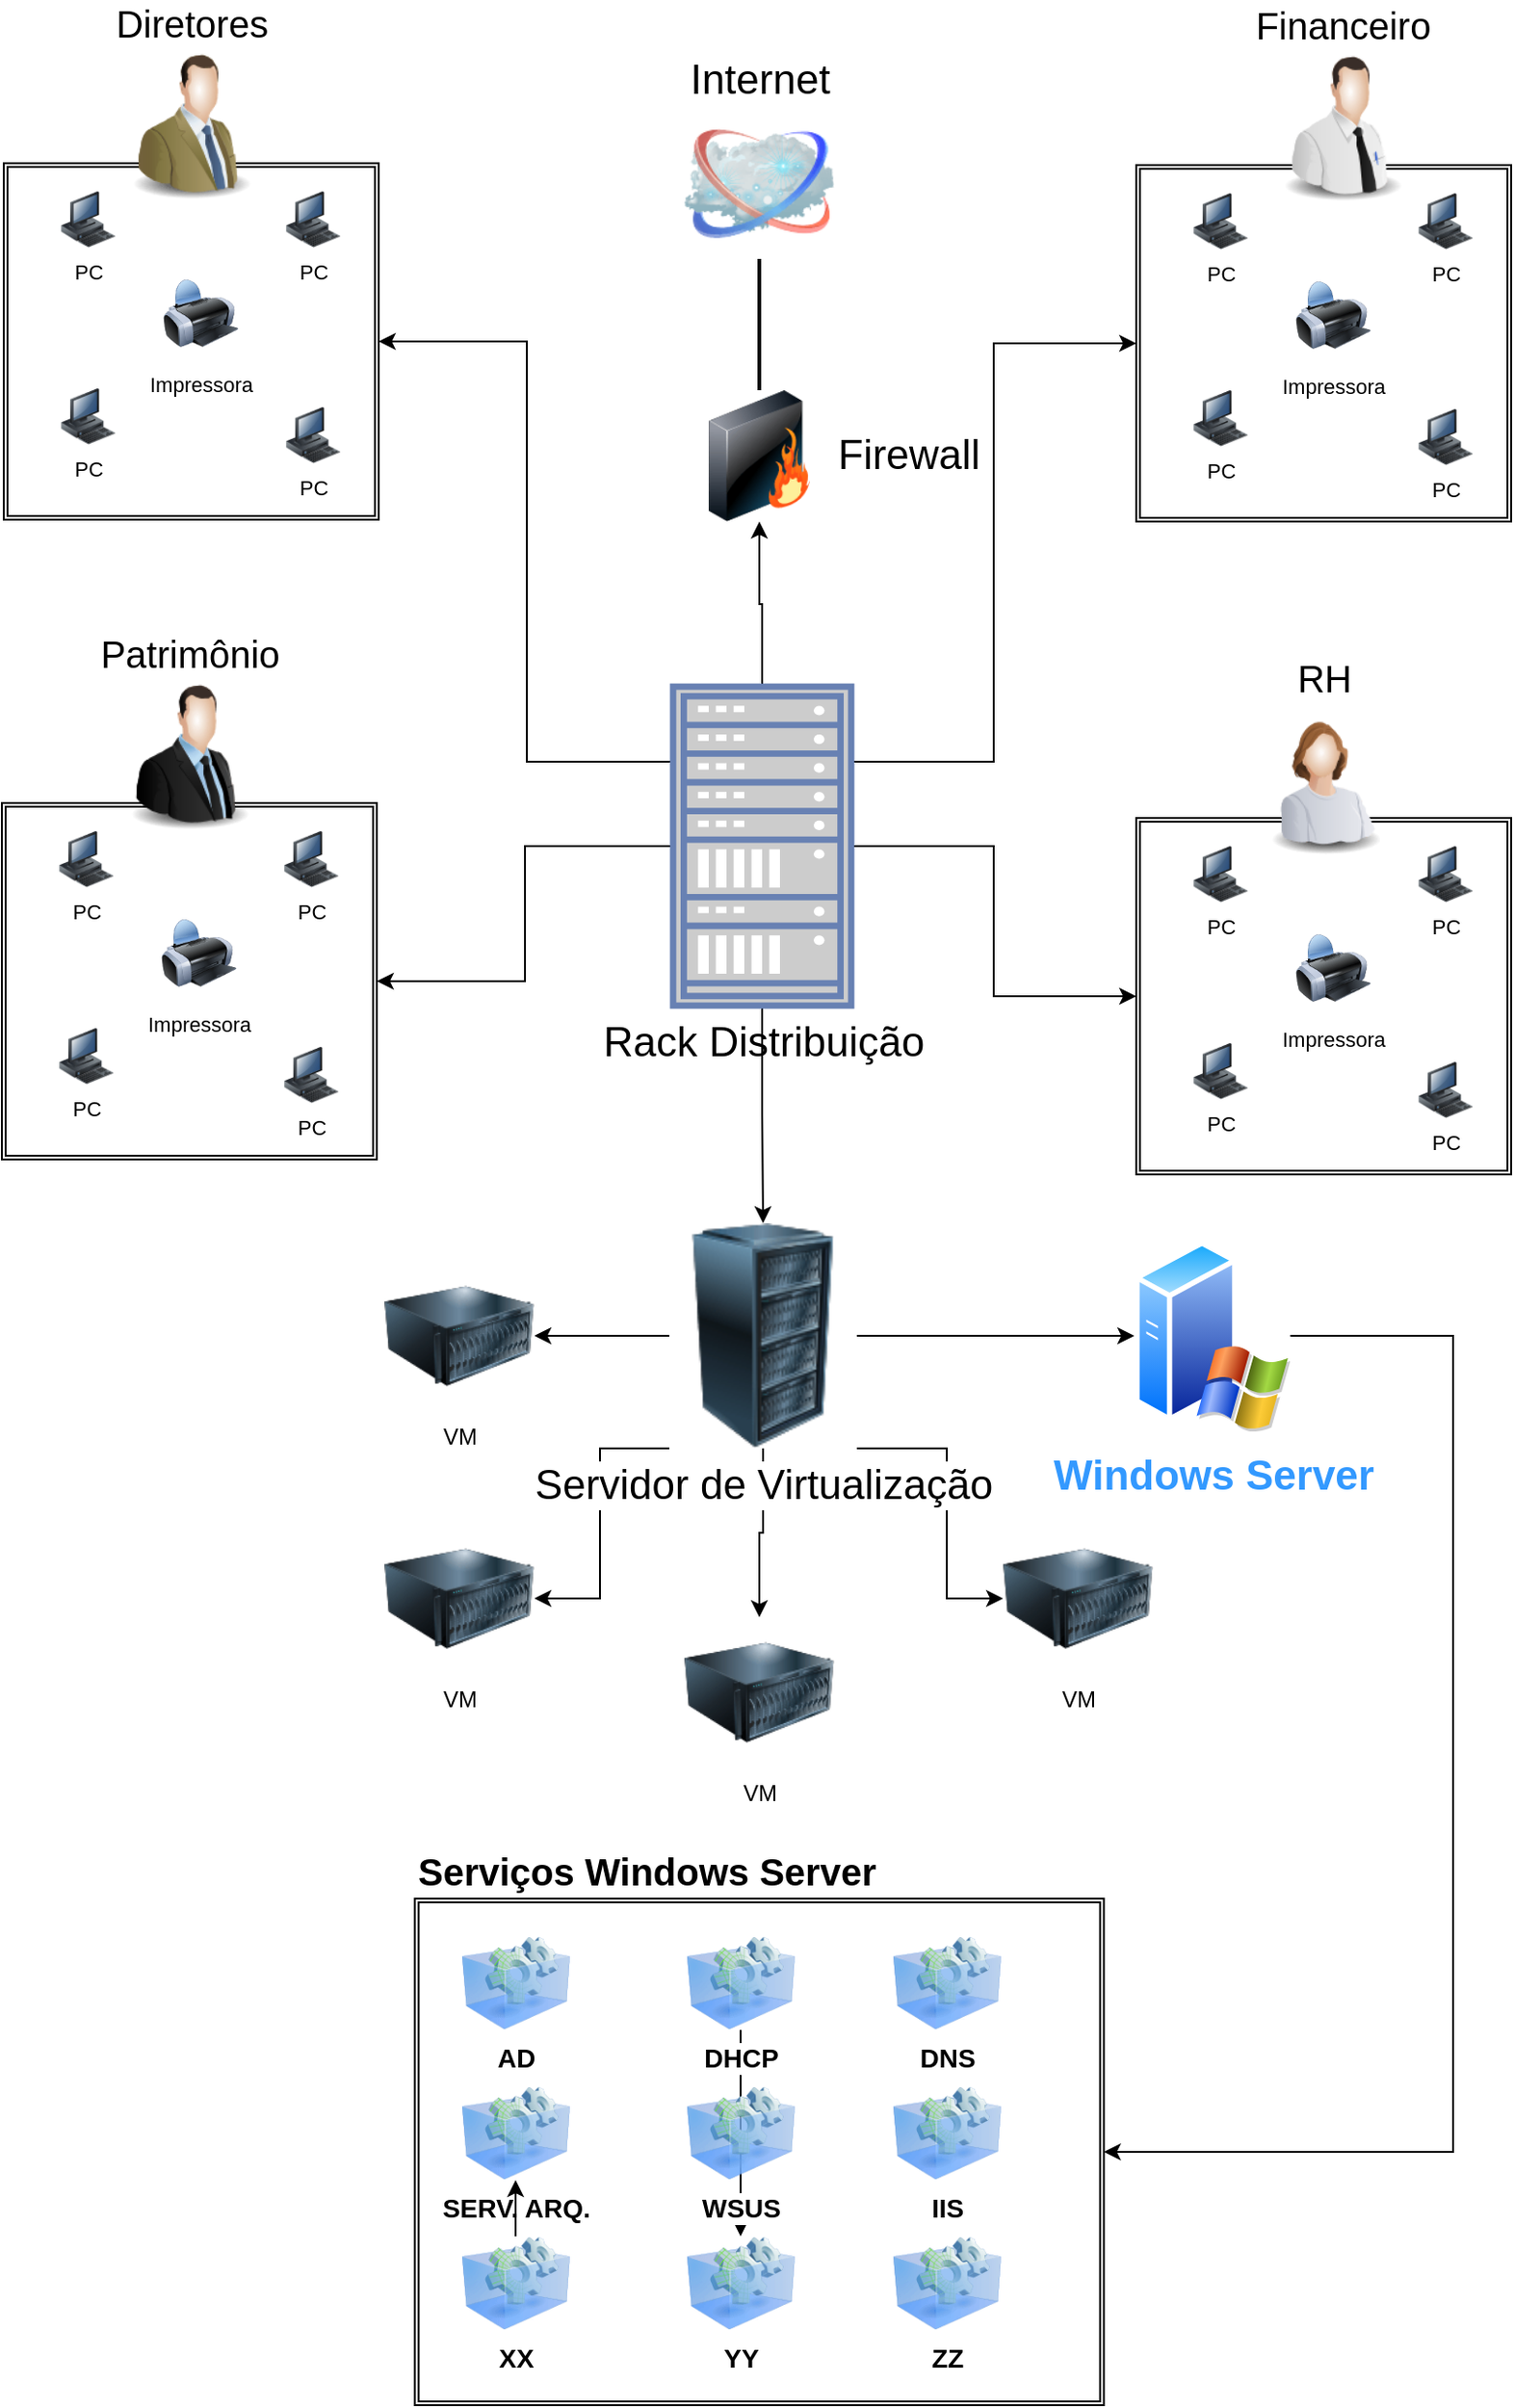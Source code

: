 <mxfile version="22.1.0" type="onedrive">
  <diagram name="Page-1" id="55a83fd1-7818-8e21-69c5-c3457e3827bb">
    <mxGraphModel dx="1050" dy="557" grid="1" gridSize="10" guides="1" tooltips="1" connect="1" arrows="1" fold="1" page="1" pageScale="1" pageWidth="1100" pageHeight="850" background="none" math="0" shadow="0">
      <root>
        <mxCell id="0" />
        <mxCell id="1" parent="0" />
        <mxCell id="69ecfefc5c41e42c-2" value="Internet" style="image;html=1;labelBackgroundColor=#ffffff;image=img/lib/clip_art/networking/Cloud_128x128.png;rounded=1;shadow=0;comic=0;strokeWidth=2;fontSize=22;labelPosition=center;verticalLabelPosition=top;align=center;verticalAlign=bottom;" parent="1" vertex="1">
          <mxGeometry x="480" y="92" width="80" height="80" as="geometry" />
        </mxCell>
        <mxCell id="69ecfefc5c41e42c-19" style="edgeStyle=none;rounded=0;html=1;labelBackgroundColor=none;endArrow=none;strokeWidth=2;fontFamily=Verdana;fontSize=22" parent="1" source="69ecfefc5c41e42c-3" target="69ecfefc5c41e42c-2" edge="1">
          <mxGeometry relative="1" as="geometry" />
        </mxCell>
        <mxCell id="69ecfefc5c41e42c-3" value="Firewall" style="image;html=1;labelBackgroundColor=#ffffff;image=img/lib/clip_art/networking/Firewall_128x128.png;rounded=1;shadow=0;comic=0;strokeWidth=2;fontSize=22;labelPosition=right;verticalLabelPosition=middle;align=left;verticalAlign=middle;" parent="1" vertex="1">
          <mxGeometry x="480" y="242" width="80" height="70" as="geometry" />
        </mxCell>
        <mxCell id="dxCK5NF6PYWlYXXkP_ZU-16" style="edgeStyle=orthogonalEdgeStyle;rounded=0;orthogonalLoop=1;jettySize=auto;html=1;entryX=1;entryY=0.5;entryDx=0;entryDy=0;" parent="1" source="dxCK5NF6PYWlYXXkP_ZU-10" target="dxCK5NF6PYWlYXXkP_ZU-13" edge="1">
          <mxGeometry relative="1" as="geometry">
            <Array as="points">
              <mxPoint x="435" y="806" />
              <mxPoint x="435" y="886" />
            </Array>
          </mxGeometry>
        </mxCell>
        <mxCell id="dxCK5NF6PYWlYXXkP_ZU-19" style="edgeStyle=orthogonalEdgeStyle;rounded=0;orthogonalLoop=1;jettySize=auto;html=1;" parent="1" source="dxCK5NF6PYWlYXXkP_ZU-10" target="dxCK5NF6PYWlYXXkP_ZU-11" edge="1">
          <mxGeometry relative="1" as="geometry" />
        </mxCell>
        <mxCell id="dxCK5NF6PYWlYXXkP_ZU-20" style="edgeStyle=orthogonalEdgeStyle;rounded=0;orthogonalLoop=1;jettySize=auto;html=1;entryX=0;entryY=0.5;entryDx=0;entryDy=0;" parent="1" source="dxCK5NF6PYWlYXXkP_ZU-10" target="dxCK5NF6PYWlYXXkP_ZU-12" edge="1">
          <mxGeometry relative="1" as="geometry">
            <Array as="points">
              <mxPoint x="620" y="806" />
              <mxPoint x="620" y="886" />
            </Array>
          </mxGeometry>
        </mxCell>
        <mxCell id="dxCK5NF6PYWlYXXkP_ZU-111" style="edgeStyle=orthogonalEdgeStyle;rounded=0;orthogonalLoop=1;jettySize=auto;html=1;entryX=1;entryY=0.5;entryDx=0;entryDy=0;" parent="1" source="dxCK5NF6PYWlYXXkP_ZU-10" target="dxCK5NF6PYWlYXXkP_ZU-14" edge="1">
          <mxGeometry relative="1" as="geometry" />
        </mxCell>
        <mxCell id="dxCK5NF6PYWlYXXkP_ZU-112" style="edgeStyle=orthogonalEdgeStyle;rounded=0;orthogonalLoop=1;jettySize=auto;html=1;" parent="1" source="dxCK5NF6PYWlYXXkP_ZU-10" target="dxCK5NF6PYWlYXXkP_ZU-110" edge="1">
          <mxGeometry relative="1" as="geometry">
            <mxPoint x="650" y="746.0" as="targetPoint" />
          </mxGeometry>
        </mxCell>
        <mxCell id="dxCK5NF6PYWlYXXkP_ZU-10" value="Servidor de Virtualização" style="image;html=1;image=img/lib/clip_art/computers/Server_Rack_128x128.png;fontSize=22;" parent="1" vertex="1">
          <mxGeometry x="472" y="686" width="100" height="120" as="geometry" />
        </mxCell>
        <mxCell id="dxCK5NF6PYWlYXXkP_ZU-11" value="VM" style="image;html=1;image=img/lib/clip_art/computers/Server_128x128.png" parent="1" vertex="1">
          <mxGeometry x="480" y="896" width="80" height="80" as="geometry" />
        </mxCell>
        <mxCell id="dxCK5NF6PYWlYXXkP_ZU-12" value="VM" style="image;html=1;image=img/lib/clip_art/computers/Server_128x128.png" parent="1" vertex="1">
          <mxGeometry x="650" y="846" width="80" height="80" as="geometry" />
        </mxCell>
        <mxCell id="dxCK5NF6PYWlYXXkP_ZU-13" value="VM" style="image;html=1;image=img/lib/clip_art/computers/Server_128x128.png" parent="1" vertex="1">
          <mxGeometry x="320" y="846" width="80" height="80" as="geometry" />
        </mxCell>
        <mxCell id="dxCK5NF6PYWlYXXkP_ZU-14" value="VM" style="image;html=1;image=img/lib/clip_art/computers/Server_128x128.png" parent="1" vertex="1">
          <mxGeometry x="320" y="706" width="80" height="80" as="geometry" />
        </mxCell>
        <mxCell id="dxCK5NF6PYWlYXXkP_ZU-60" value="" style="group" parent="1" vertex="1" connectable="0">
          <mxGeometry x="116" y="462" width="200" height="190" as="geometry" />
        </mxCell>
        <mxCell id="dxCK5NF6PYWlYXXkP_ZU-54" value="" style="shape=ext;double=1;rounded=0;whiteSpace=wrap;html=1;" parent="dxCK5NF6PYWlYXXkP_ZU-60" vertex="1">
          <mxGeometry width="200" height="190" as="geometry" />
        </mxCell>
        <mxCell id="dxCK5NF6PYWlYXXkP_ZU-55" value="Impressora" style="image;html=1;labelBackgroundColor=#ffffff;image=img/lib/clip_art/computers/Printer_128x128.png;rounded=1;shadow=0;comic=0;strokeWidth=2;fontSize=11;" parent="dxCK5NF6PYWlYXXkP_ZU-60" vertex="1">
          <mxGeometry x="85" y="55" width="40" height="50" as="geometry" />
        </mxCell>
        <mxCell id="dxCK5NF6PYWlYXXkP_ZU-56" value="PC" style="image;html=1;labelBackgroundColor=#ffffff;image=img/lib/clip_art/computers/Workstation_128x128.png;rounded=1;shadow=0;comic=0;strokeWidth=2;fontSize=11;" parent="dxCK5NF6PYWlYXXkP_ZU-60" vertex="1">
          <mxGeometry x="30" y="120" width="30" height="30" as="geometry" />
        </mxCell>
        <mxCell id="dxCK5NF6PYWlYXXkP_ZU-57" value="PC" style="image;html=1;labelBackgroundColor=#ffffff;image=img/lib/clip_art/computers/Workstation_128x128.png;rounded=1;shadow=0;comic=0;strokeWidth=2;fontSize=11;" parent="dxCK5NF6PYWlYXXkP_ZU-60" vertex="1">
          <mxGeometry x="150" y="130" width="30" height="30" as="geometry" />
        </mxCell>
        <mxCell id="dxCK5NF6PYWlYXXkP_ZU-58" value="PC" style="image;html=1;labelBackgroundColor=#ffffff;image=img/lib/clip_art/computers/Workstation_128x128.png;rounded=1;shadow=0;comic=0;strokeWidth=2;fontSize=11;" parent="dxCK5NF6PYWlYXXkP_ZU-60" vertex="1">
          <mxGeometry x="150" y="15" width="30" height="30" as="geometry" />
        </mxCell>
        <mxCell id="dxCK5NF6PYWlYXXkP_ZU-59" value="PC" style="image;html=1;labelBackgroundColor=#ffffff;image=img/lib/clip_art/computers/Workstation_128x128.png;rounded=1;shadow=0;comic=0;strokeWidth=2;fontSize=11;" parent="dxCK5NF6PYWlYXXkP_ZU-60" vertex="1">
          <mxGeometry x="30" y="15" width="30" height="30" as="geometry" />
        </mxCell>
        <mxCell id="dxCK5NF6PYWlYXXkP_ZU-61" value="" style="group" parent="1" vertex="1" connectable="0">
          <mxGeometry x="721" y="470" width="200" height="190" as="geometry" />
        </mxCell>
        <mxCell id="dxCK5NF6PYWlYXXkP_ZU-42" value="" style="shape=ext;double=1;rounded=0;whiteSpace=wrap;html=1;" parent="dxCK5NF6PYWlYXXkP_ZU-61" vertex="1">
          <mxGeometry width="200" height="190" as="geometry" />
        </mxCell>
        <mxCell id="dxCK5NF6PYWlYXXkP_ZU-43" value="Impressora" style="image;html=1;labelBackgroundColor=#ffffff;image=img/lib/clip_art/computers/Printer_128x128.png;rounded=1;shadow=0;comic=0;strokeWidth=2;fontSize=11;" parent="dxCK5NF6PYWlYXXkP_ZU-61" vertex="1">
          <mxGeometry x="85" y="55" width="40" height="50" as="geometry" />
        </mxCell>
        <mxCell id="dxCK5NF6PYWlYXXkP_ZU-44" value="PC" style="image;html=1;labelBackgroundColor=#ffffff;image=img/lib/clip_art/computers/Workstation_128x128.png;rounded=1;shadow=0;comic=0;strokeWidth=2;fontSize=11;" parent="dxCK5NF6PYWlYXXkP_ZU-61" vertex="1">
          <mxGeometry x="30" y="120" width="30" height="30" as="geometry" />
        </mxCell>
        <mxCell id="dxCK5NF6PYWlYXXkP_ZU-45" value="PC" style="image;html=1;labelBackgroundColor=#ffffff;image=img/lib/clip_art/computers/Workstation_128x128.png;rounded=1;shadow=0;comic=0;strokeWidth=2;fontSize=11;" parent="dxCK5NF6PYWlYXXkP_ZU-61" vertex="1">
          <mxGeometry x="150" y="130" width="30" height="30" as="geometry" />
        </mxCell>
        <mxCell id="dxCK5NF6PYWlYXXkP_ZU-46" value="PC" style="image;html=1;labelBackgroundColor=#ffffff;image=img/lib/clip_art/computers/Workstation_128x128.png;rounded=1;shadow=0;comic=0;strokeWidth=2;fontSize=11;" parent="dxCK5NF6PYWlYXXkP_ZU-61" vertex="1">
          <mxGeometry x="150" y="15" width="30" height="30" as="geometry" />
        </mxCell>
        <mxCell id="dxCK5NF6PYWlYXXkP_ZU-47" value="PC" style="image;html=1;labelBackgroundColor=#ffffff;image=img/lib/clip_art/computers/Workstation_128x128.png;rounded=1;shadow=0;comic=0;strokeWidth=2;fontSize=11;" parent="dxCK5NF6PYWlYXXkP_ZU-61" vertex="1">
          <mxGeometry x="30" y="15" width="30" height="30" as="geometry" />
        </mxCell>
        <mxCell id="dxCK5NF6PYWlYXXkP_ZU-62" value="" style="group" parent="1" vertex="1" connectable="0">
          <mxGeometry x="721" y="122" width="200" height="190" as="geometry" />
        </mxCell>
        <mxCell id="dxCK5NF6PYWlYXXkP_ZU-32" value="" style="shape=ext;double=1;rounded=0;whiteSpace=wrap;html=1;" parent="dxCK5NF6PYWlYXXkP_ZU-62" vertex="1">
          <mxGeometry width="200" height="190" as="geometry" />
        </mxCell>
        <mxCell id="69ecfefc5c41e42c-6" value="Impressora" style="image;html=1;labelBackgroundColor=#ffffff;image=img/lib/clip_art/computers/Printer_128x128.png;rounded=1;shadow=0;comic=0;strokeWidth=2;fontSize=11;" parent="dxCK5NF6PYWlYXXkP_ZU-62" vertex="1">
          <mxGeometry x="85" y="55" width="40" height="50" as="geometry" />
        </mxCell>
        <mxCell id="dxCK5NF6PYWlYXXkP_ZU-29" value="PC" style="image;html=1;labelBackgroundColor=#ffffff;image=img/lib/clip_art/computers/Workstation_128x128.png;rounded=1;shadow=0;comic=0;strokeWidth=2;fontSize=11;" parent="dxCK5NF6PYWlYXXkP_ZU-62" vertex="1">
          <mxGeometry x="30" y="120" width="30" height="30" as="geometry" />
        </mxCell>
        <mxCell id="dxCK5NF6PYWlYXXkP_ZU-33" value="PC" style="image;html=1;labelBackgroundColor=#ffffff;image=img/lib/clip_art/computers/Workstation_128x128.png;rounded=1;shadow=0;comic=0;strokeWidth=2;fontSize=11;" parent="dxCK5NF6PYWlYXXkP_ZU-62" vertex="1">
          <mxGeometry x="150" y="130" width="30" height="30" as="geometry" />
        </mxCell>
        <mxCell id="dxCK5NF6PYWlYXXkP_ZU-34" value="PC" style="image;html=1;labelBackgroundColor=#ffffff;image=img/lib/clip_art/computers/Workstation_128x128.png;rounded=1;shadow=0;comic=0;strokeWidth=2;fontSize=11;" parent="dxCK5NF6PYWlYXXkP_ZU-62" vertex="1">
          <mxGeometry x="150" y="15" width="30" height="30" as="geometry" />
        </mxCell>
        <mxCell id="dxCK5NF6PYWlYXXkP_ZU-35" value="PC" style="image;html=1;labelBackgroundColor=#ffffff;image=img/lib/clip_art/computers/Workstation_128x128.png;rounded=1;shadow=0;comic=0;strokeWidth=2;fontSize=11;" parent="dxCK5NF6PYWlYXXkP_ZU-62" vertex="1">
          <mxGeometry x="30" y="15" width="30" height="30" as="geometry" />
        </mxCell>
        <mxCell id="dxCK5NF6PYWlYXXkP_ZU-63" value="" style="group" parent="1" vertex="1" connectable="0">
          <mxGeometry x="117" y="121" width="200" height="190" as="geometry" />
        </mxCell>
        <mxCell id="dxCK5NF6PYWlYXXkP_ZU-48" value="" style="shape=ext;double=1;rounded=0;whiteSpace=wrap;html=1;" parent="dxCK5NF6PYWlYXXkP_ZU-63" vertex="1">
          <mxGeometry width="200" height="190" as="geometry" />
        </mxCell>
        <mxCell id="dxCK5NF6PYWlYXXkP_ZU-49" value="Impressora" style="image;html=1;labelBackgroundColor=#ffffff;image=img/lib/clip_art/computers/Printer_128x128.png;rounded=1;shadow=0;comic=0;strokeWidth=2;fontSize=11;" parent="dxCK5NF6PYWlYXXkP_ZU-63" vertex="1">
          <mxGeometry x="85" y="55" width="40" height="50" as="geometry" />
        </mxCell>
        <mxCell id="dxCK5NF6PYWlYXXkP_ZU-50" value="PC" style="image;html=1;labelBackgroundColor=#ffffff;image=img/lib/clip_art/computers/Workstation_128x128.png;rounded=1;shadow=0;comic=0;strokeWidth=2;fontSize=11;" parent="dxCK5NF6PYWlYXXkP_ZU-63" vertex="1">
          <mxGeometry x="30" y="120" width="30" height="30" as="geometry" />
        </mxCell>
        <mxCell id="dxCK5NF6PYWlYXXkP_ZU-51" value="PC" style="image;html=1;labelBackgroundColor=#ffffff;image=img/lib/clip_art/computers/Workstation_128x128.png;rounded=1;shadow=0;comic=0;strokeWidth=2;fontSize=11;" parent="dxCK5NF6PYWlYXXkP_ZU-63" vertex="1">
          <mxGeometry x="150" y="130" width="30" height="30" as="geometry" />
        </mxCell>
        <mxCell id="dxCK5NF6PYWlYXXkP_ZU-52" value="PC" style="image;html=1;labelBackgroundColor=#ffffff;image=img/lib/clip_art/computers/Workstation_128x128.png;rounded=1;shadow=0;comic=0;strokeWidth=2;fontSize=11;" parent="dxCK5NF6PYWlYXXkP_ZU-63" vertex="1">
          <mxGeometry x="150" y="15" width="30" height="30" as="geometry" />
        </mxCell>
        <mxCell id="dxCK5NF6PYWlYXXkP_ZU-53" value="PC" style="image;html=1;labelBackgroundColor=#ffffff;image=img/lib/clip_art/computers/Workstation_128x128.png;rounded=1;shadow=0;comic=0;strokeWidth=2;fontSize=11;" parent="dxCK5NF6PYWlYXXkP_ZU-63" vertex="1">
          <mxGeometry x="30" y="15" width="30" height="30" as="geometry" />
        </mxCell>
        <mxCell id="dxCK5NF6PYWlYXXkP_ZU-64" value="&lt;font style=&quot;font-size: 20px;&quot;&gt;Patrimônio&lt;/font&gt;" style="image;html=1;image=img/lib/clip_art/people/Suit_Man_128x128.png;labelPosition=center;verticalLabelPosition=top;align=center;verticalAlign=bottom;" parent="1" vertex="1">
          <mxGeometry x="176" y="397" width="80" height="80" as="geometry" />
        </mxCell>
        <mxCell id="dxCK5NF6PYWlYXXkP_ZU-65" value="Diretores" style="image;html=1;image=img/lib/clip_art/people/Suit_Man_Green_128x128.png;fontSize=20;align=center;verticalAlign=bottom;labelPosition=center;verticalLabelPosition=top;" parent="1" vertex="1">
          <mxGeometry x="177" y="61" width="80" height="80" as="geometry" />
        </mxCell>
        <mxCell id="dxCK5NF6PYWlYXXkP_ZU-66" value="Financeiro" style="image;html=1;image=img/lib/clip_art/people/Tech_Man_128x128.png;fontSize=20;labelPosition=center;verticalLabelPosition=top;align=center;verticalAlign=bottom;" parent="1" vertex="1">
          <mxGeometry x="791" y="62" width="80" height="80" as="geometry" />
        </mxCell>
        <mxCell id="dxCK5NF6PYWlYXXkP_ZU-67" value="&lt;font style=&quot;font-size: 20px;&quot;&gt;RH&lt;/font&gt;" style="image;html=1;image=img/lib/clip_art/people/Worker_Woman_128x128.png;labelPosition=center;verticalLabelPosition=top;align=center;verticalAlign=bottom;" parent="1" vertex="1">
          <mxGeometry x="781" y="410" width="80" height="80" as="geometry" />
        </mxCell>
        <mxCell id="dxCK5NF6PYWlYXXkP_ZU-83" value="Serviços Windows Server" style="shape=ext;double=1;rounded=0;whiteSpace=wrap;html=1;labelPosition=center;verticalLabelPosition=top;align=left;verticalAlign=bottom;fontSize=20;fontStyle=1" parent="1" vertex="1">
          <mxGeometry x="336.25" y="1046" width="367.5" height="270" as="geometry" />
        </mxCell>
        <mxCell id="dxCK5NF6PYWlYXXkP_ZU-84" value="AD" style="image;html=1;image=img/lib/clip_art/computers/Virtual_Application_128x128.png;fontStyle=1;fontSize=14;" parent="1" vertex="1">
          <mxGeometry x="360" y="1066" width="60" height="50" as="geometry" />
        </mxCell>
        <mxCell id="dxCK5NF6PYWlYXXkP_ZU-96" value="SERV. ARQ." style="image;html=1;image=img/lib/clip_art/computers/Virtual_Application_128x128.png;fontStyle=1;fontSize=14;" parent="1" vertex="1">
          <mxGeometry x="360" y="1146" width="60" height="50" as="geometry" />
        </mxCell>
        <mxCell id="dxCK5NF6PYWlYXXkP_ZU-109" value="" style="edgeStyle=orthogonalEdgeStyle;rounded=0;orthogonalLoop=1;jettySize=auto;html=1;" parent="1" source="dxCK5NF6PYWlYXXkP_ZU-98" target="dxCK5NF6PYWlYXXkP_ZU-96" edge="1">
          <mxGeometry relative="1" as="geometry" />
        </mxCell>
        <mxCell id="dxCK5NF6PYWlYXXkP_ZU-98" value="XX" style="image;html=1;image=img/lib/clip_art/computers/Virtual_Application_128x128.png;fontStyle=1;fontSize=14;" parent="1" vertex="1">
          <mxGeometry x="360" y="1226" width="60" height="50" as="geometry" />
        </mxCell>
        <mxCell id="dxCK5NF6PYWlYXXkP_ZU-108" value="" style="edgeStyle=orthogonalEdgeStyle;rounded=0;orthogonalLoop=1;jettySize=auto;html=1;" parent="1" source="dxCK5NF6PYWlYXXkP_ZU-99" target="dxCK5NF6PYWlYXXkP_ZU-101" edge="1">
          <mxGeometry relative="1" as="geometry" />
        </mxCell>
        <mxCell id="dxCK5NF6PYWlYXXkP_ZU-99" value="DHCP" style="image;html=1;image=img/lib/clip_art/computers/Virtual_Application_128x128.png;fontStyle=1;fontSize=14;" parent="1" vertex="1">
          <mxGeometry x="480" y="1066" width="60" height="50" as="geometry" />
        </mxCell>
        <mxCell id="dxCK5NF6PYWlYXXkP_ZU-100" value="WSUS" style="image;html=1;image=img/lib/clip_art/computers/Virtual_Application_128x128.png;fontStyle=1;fontSize=14;" parent="1" vertex="1">
          <mxGeometry x="480" y="1146" width="60" height="50" as="geometry" />
        </mxCell>
        <mxCell id="dxCK5NF6PYWlYXXkP_ZU-101" value="YY" style="image;html=1;image=img/lib/clip_art/computers/Virtual_Application_128x128.png;fontStyle=1;fontSize=14;" parent="1" vertex="1">
          <mxGeometry x="480" y="1226" width="60" height="50" as="geometry" />
        </mxCell>
        <mxCell id="dxCK5NF6PYWlYXXkP_ZU-102" value="DNS" style="image;html=1;image=img/lib/clip_art/computers/Virtual_Application_128x128.png;fontStyle=1;fontSize=14;" parent="1" vertex="1">
          <mxGeometry x="590" y="1066" width="60" height="50" as="geometry" />
        </mxCell>
        <mxCell id="dxCK5NF6PYWlYXXkP_ZU-103" value="IIS" style="image;html=1;image=img/lib/clip_art/computers/Virtual_Application_128x128.png;fontStyle=1;fontSize=14;" parent="1" vertex="1">
          <mxGeometry x="590" y="1146" width="60" height="50" as="geometry" />
        </mxCell>
        <mxCell id="dxCK5NF6PYWlYXXkP_ZU-104" value="ZZ" style="image;html=1;image=img/lib/clip_art/computers/Virtual_Application_128x128.png;fontStyle=1;fontSize=14;" parent="1" vertex="1">
          <mxGeometry x="590" y="1226" width="60" height="50" as="geometry" />
        </mxCell>
        <mxCell id="dxCK5NF6PYWlYXXkP_ZU-121" style="edgeStyle=orthogonalEdgeStyle;rounded=0;orthogonalLoop=1;jettySize=auto;html=1;entryX=1;entryY=0.5;entryDx=0;entryDy=0;exitX=1;exitY=0.5;exitDx=0;exitDy=0;" parent="1" source="dxCK5NF6PYWlYXXkP_ZU-110" target="dxCK5NF6PYWlYXXkP_ZU-83" edge="1">
          <mxGeometry relative="1" as="geometry">
            <Array as="points">
              <mxPoint x="890" y="746" />
              <mxPoint x="890" y="1181" />
            </Array>
          </mxGeometry>
        </mxCell>
        <mxCell id="dxCK5NF6PYWlYXXkP_ZU-110" value="&lt;font style=&quot;font-size: 22px;&quot; color=&quot;#3399ff&quot;&gt;&lt;b&gt;Windows Server&lt;/b&gt;&lt;/font&gt;" style="image;aspect=fixed;perimeter=ellipsePerimeter;html=1;align=center;shadow=0;dashed=0;spacingTop=3;image=img/lib/active_directory/windows_server_2.svg;" parent="1" vertex="1">
          <mxGeometry x="720" y="694" width="83.2" height="104" as="geometry" />
        </mxCell>
        <mxCell id="dxCK5NF6PYWlYXXkP_ZU-114" style="edgeStyle=orthogonalEdgeStyle;rounded=0;orthogonalLoop=1;jettySize=auto;html=1;entryX=0.5;entryY=1;entryDx=0;entryDy=0;" parent="1" source="dxCK5NF6PYWlYXXkP_ZU-113" target="69ecfefc5c41e42c-3" edge="1">
          <mxGeometry relative="1" as="geometry" />
        </mxCell>
        <mxCell id="dxCK5NF6PYWlYXXkP_ZU-115" style="edgeStyle=orthogonalEdgeStyle;rounded=0;orthogonalLoop=1;jettySize=auto;html=1;entryX=0.5;entryY=0;entryDx=0;entryDy=0;" parent="1" source="dxCK5NF6PYWlYXXkP_ZU-113" target="dxCK5NF6PYWlYXXkP_ZU-10" edge="1">
          <mxGeometry relative="1" as="geometry" />
        </mxCell>
        <mxCell id="dxCK5NF6PYWlYXXkP_ZU-116" style="edgeStyle=orthogonalEdgeStyle;rounded=0;orthogonalLoop=1;jettySize=auto;html=1;" parent="1" source="dxCK5NF6PYWlYXXkP_ZU-113" target="dxCK5NF6PYWlYXXkP_ZU-42" edge="1">
          <mxGeometry relative="1" as="geometry" />
        </mxCell>
        <mxCell id="dxCK5NF6PYWlYXXkP_ZU-117" style="edgeStyle=orthogonalEdgeStyle;rounded=0;orthogonalLoop=1;jettySize=auto;html=1;entryX=1;entryY=0.5;entryDx=0;entryDy=0;" parent="1" source="dxCK5NF6PYWlYXXkP_ZU-113" target="dxCK5NF6PYWlYXXkP_ZU-54" edge="1">
          <mxGeometry relative="1" as="geometry" />
        </mxCell>
        <mxCell id="dxCK5NF6PYWlYXXkP_ZU-118" style="edgeStyle=orthogonalEdgeStyle;rounded=0;orthogonalLoop=1;jettySize=auto;html=1;entryX=1;entryY=0.5;entryDx=0;entryDy=0;" parent="1" source="dxCK5NF6PYWlYXXkP_ZU-113" target="dxCK5NF6PYWlYXXkP_ZU-48" edge="1">
          <mxGeometry relative="1" as="geometry">
            <Array as="points">
              <mxPoint x="396" y="440" />
              <mxPoint x="396" y="216" />
            </Array>
          </mxGeometry>
        </mxCell>
        <mxCell id="dxCK5NF6PYWlYXXkP_ZU-119" style="edgeStyle=orthogonalEdgeStyle;rounded=0;orthogonalLoop=1;jettySize=auto;html=1;entryX=0;entryY=0.5;entryDx=0;entryDy=0;" parent="1" source="dxCK5NF6PYWlYXXkP_ZU-113" target="dxCK5NF6PYWlYXXkP_ZU-32" edge="1">
          <mxGeometry relative="1" as="geometry">
            <Array as="points">
              <mxPoint x="645" y="440" />
              <mxPoint x="645" y="217" />
            </Array>
          </mxGeometry>
        </mxCell>
        <mxCell id="dxCK5NF6PYWlYXXkP_ZU-113" value="&lt;font color=&quot;#000000&quot; style=&quot;font-size: 22px;&quot;&gt;Rack Distribuição&lt;/font&gt;" style="fontColor=#0066CC;verticalAlign=top;verticalLabelPosition=bottom;labelPosition=center;align=center;html=1;outlineConnect=0;fillColor=#CCCCCC;strokeColor=#6881B3;gradientColor=none;gradientDirection=north;strokeWidth=2;shape=mxgraph.networks.rack;" parent="1" vertex="1">
          <mxGeometry x="474" y="400" width="95" height="170" as="geometry" />
        </mxCell>
      </root>
    </mxGraphModel>
  </diagram>
</mxfile>
